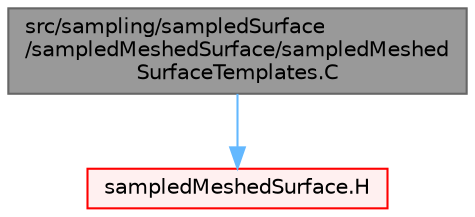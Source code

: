 digraph "src/sampling/sampledSurface/sampledMeshedSurface/sampledMeshedSurfaceTemplates.C"
{
 // LATEX_PDF_SIZE
  bgcolor="transparent";
  edge [fontname=Helvetica,fontsize=10,labelfontname=Helvetica,labelfontsize=10];
  node [fontname=Helvetica,fontsize=10,shape=box,height=0.2,width=0.4];
  Node1 [id="Node000001",label="src/sampling/sampledSurface\l/sampledMeshedSurface/sampledMeshed\lSurfaceTemplates.C",height=0.2,width=0.4,color="gray40", fillcolor="grey60", style="filled", fontcolor="black",tooltip=" "];
  Node1 -> Node2 [id="edge1_Node000001_Node000002",color="steelblue1",style="solid",tooltip=" "];
  Node2 [id="Node000002",label="sampledMeshedSurface.H",height=0.2,width=0.4,color="red", fillcolor="#FFF0F0", style="filled",URL="$sampledMeshedSurface_8H.html",tooltip=" "];
}
